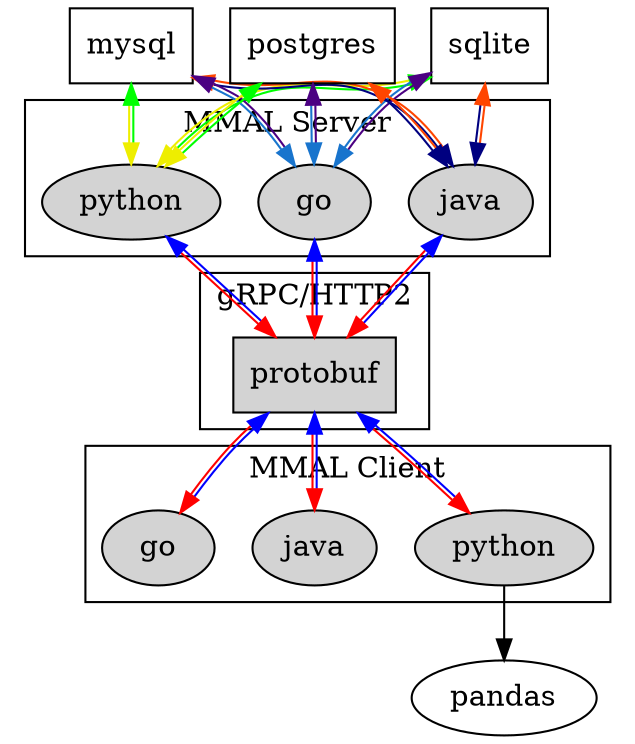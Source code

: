 
digraph G {

	subgraph cluster_0 {
		node [style=filled];
		py_client;
		java_client;
		go_client;
		label = "MMAL Client";
	}

	subgraph cluster_1 {
		node [style=filled];
        py_server;
        java_server;
        go_server;
		label = "MMAL Server";
	}

	subgraph cluster_2 {
		node [style=filled];
		protocol;
		label = "gRPC/HTTP2";
		color=black;
	}


    py_server -> protocol[dir=both,color="red:blue"];
    java_server -> protocol[dir=both,color="red:blue"];
    go_server -> protocol[dir=both,color="red:blue"];


	protocol -> py_client[dir=both,color="red:blue"];
    protocol -> java_client[dir=both,color="red:blue"];
    protocol -> go_client[dir=both,color="red:blue"];

    py_client [shape=oval,label="python"];
    java_client [shape=oval,label="java"];
    go_client [shape=oval,label="go"];

    py_server [shape=oval,label="python"];
    java_server [shape=oval,label="java"];
    go_server [shape=oval,label="go"];

    py_client -> pandas;

	protocol [shape=rectangle,label="protobuf"];

	sqlite[shape=rectangle];
	mysql[shape=rectangle];
	postgres[shape=rectangle];

	sqlite   -> py_server[dir=both,color="yellow2:green"];
	mysql    -> py_server[dir=both,color="yellow2:green"];
	postgres -> py_server[dir=both,color="yellow2:green"];
	sqlite   -> java_server[dir=both,color="navy:orangered"];
	mysql    -> java_server[dir=both,color="navy:orangered"];
	postgres -> java_server[dir=both,color="navy:orangered"];
	sqlite   -> go_server[dir=both,color="dodgerblue3:indigo"];
	mysql    -> go_server[dir=both,color="dodgerblue3:indigo"];
	postgres -> go_server[dir=both,color="dodgerblue3:indigo"];
}

